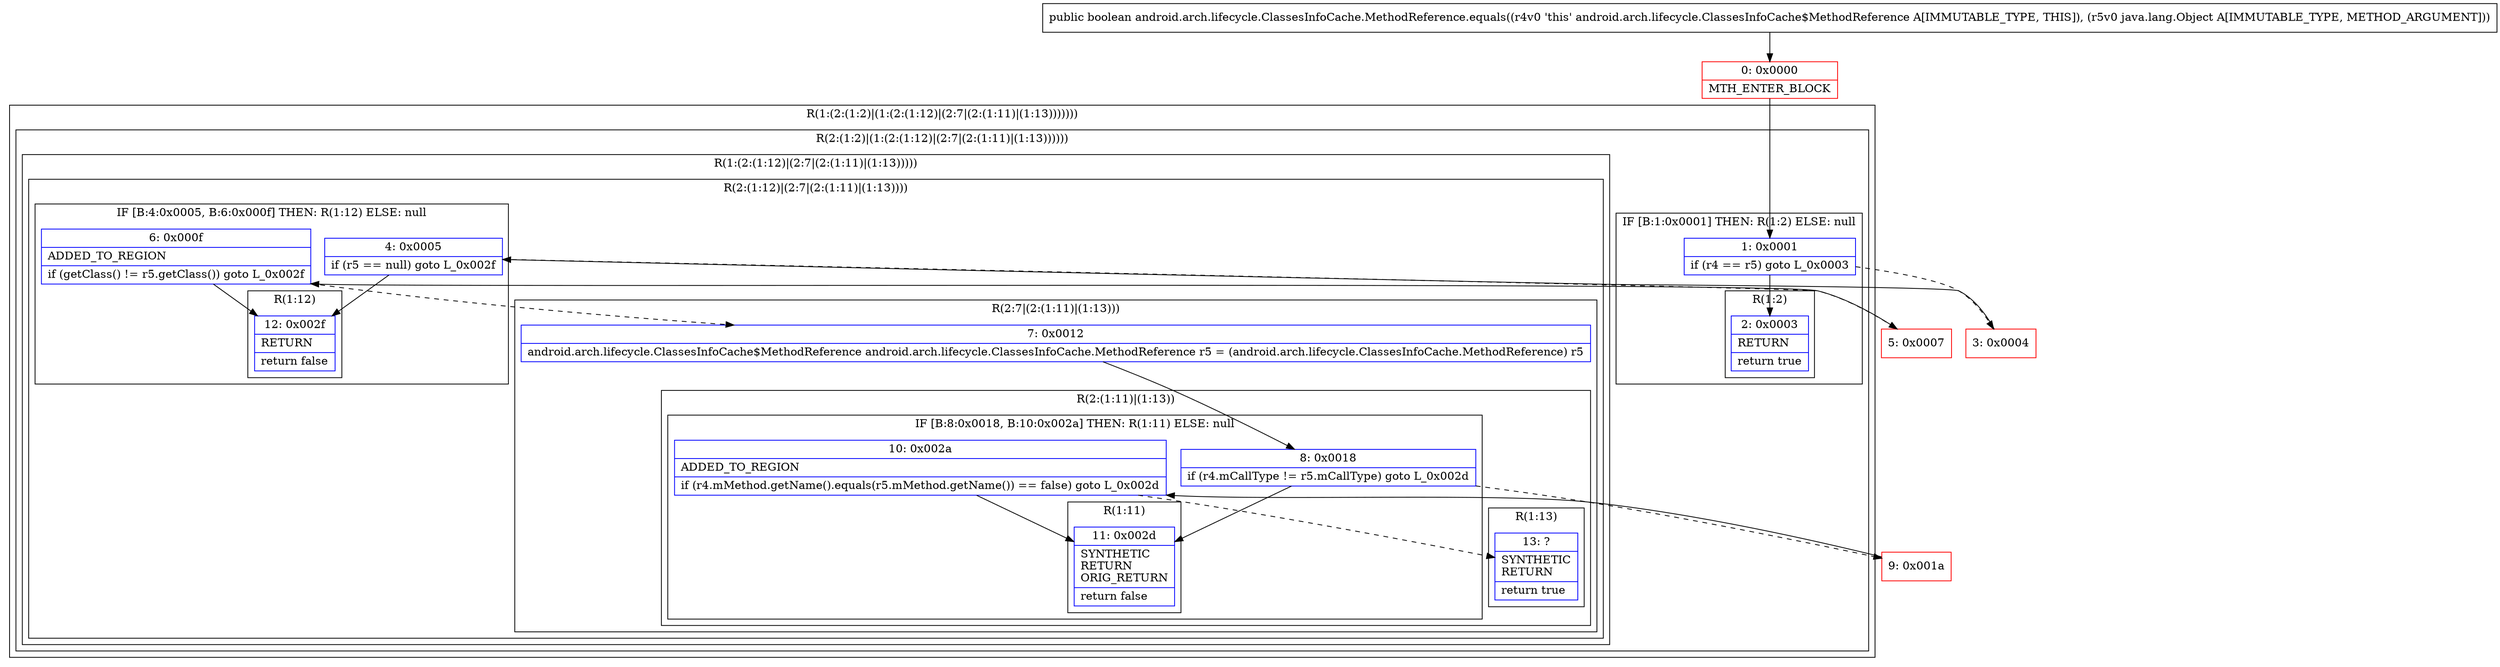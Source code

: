 digraph "CFG forandroid.arch.lifecycle.ClassesInfoCache.MethodReference.equals(Ljava\/lang\/Object;)Z" {
subgraph cluster_Region_1190575104 {
label = "R(1:(2:(1:2)|(1:(2:(1:12)|(2:7|(2:(1:11)|(1:13)))))))";
node [shape=record,color=blue];
subgraph cluster_Region_910069405 {
label = "R(2:(1:2)|(1:(2:(1:12)|(2:7|(2:(1:11)|(1:13))))))";
node [shape=record,color=blue];
subgraph cluster_IfRegion_1454098103 {
label = "IF [B:1:0x0001] THEN: R(1:2) ELSE: null";
node [shape=record,color=blue];
Node_1 [shape=record,label="{1\:\ 0x0001|if (r4 == r5) goto L_0x0003\l}"];
subgraph cluster_Region_509309417 {
label = "R(1:2)";
node [shape=record,color=blue];
Node_2 [shape=record,label="{2\:\ 0x0003|RETURN\l|return true\l}"];
}
}
subgraph cluster_Region_1841219742 {
label = "R(1:(2:(1:12)|(2:7|(2:(1:11)|(1:13)))))";
node [shape=record,color=blue];
subgraph cluster_Region_800516562 {
label = "R(2:(1:12)|(2:7|(2:(1:11)|(1:13))))";
node [shape=record,color=blue];
subgraph cluster_IfRegion_664800493 {
label = "IF [B:4:0x0005, B:6:0x000f] THEN: R(1:12) ELSE: null";
node [shape=record,color=blue];
Node_4 [shape=record,label="{4\:\ 0x0005|if (r5 == null) goto L_0x002f\l}"];
Node_6 [shape=record,label="{6\:\ 0x000f|ADDED_TO_REGION\l|if (getClass() != r5.getClass()) goto L_0x002f\l}"];
subgraph cluster_Region_1647441353 {
label = "R(1:12)";
node [shape=record,color=blue];
Node_12 [shape=record,label="{12\:\ 0x002f|RETURN\l|return false\l}"];
}
}
subgraph cluster_Region_948094801 {
label = "R(2:7|(2:(1:11)|(1:13)))";
node [shape=record,color=blue];
Node_7 [shape=record,label="{7\:\ 0x0012|android.arch.lifecycle.ClassesInfoCache$MethodReference android.arch.lifecycle.ClassesInfoCache.MethodReference r5 = (android.arch.lifecycle.ClassesInfoCache.MethodReference) r5\l}"];
subgraph cluster_Region_2035297065 {
label = "R(2:(1:11)|(1:13))";
node [shape=record,color=blue];
subgraph cluster_IfRegion_1810437985 {
label = "IF [B:8:0x0018, B:10:0x002a] THEN: R(1:11) ELSE: null";
node [shape=record,color=blue];
Node_8 [shape=record,label="{8\:\ 0x0018|if (r4.mCallType != r5.mCallType) goto L_0x002d\l}"];
Node_10 [shape=record,label="{10\:\ 0x002a|ADDED_TO_REGION\l|if (r4.mMethod.getName().equals(r5.mMethod.getName()) == false) goto L_0x002d\l}"];
subgraph cluster_Region_1630578088 {
label = "R(1:11)";
node [shape=record,color=blue];
Node_11 [shape=record,label="{11\:\ 0x002d|SYNTHETIC\lRETURN\lORIG_RETURN\l|return false\l}"];
}
}
subgraph cluster_Region_1179654663 {
label = "R(1:13)";
node [shape=record,color=blue];
Node_13 [shape=record,label="{13\:\ ?|SYNTHETIC\lRETURN\l|return true\l}"];
}
}
}
}
}
}
}
Node_0 [shape=record,color=red,label="{0\:\ 0x0000|MTH_ENTER_BLOCK\l}"];
Node_3 [shape=record,color=red,label="{3\:\ 0x0004}"];
Node_5 [shape=record,color=red,label="{5\:\ 0x0007}"];
Node_9 [shape=record,color=red,label="{9\:\ 0x001a}"];
MethodNode[shape=record,label="{public boolean android.arch.lifecycle.ClassesInfoCache.MethodReference.equals((r4v0 'this' android.arch.lifecycle.ClassesInfoCache$MethodReference A[IMMUTABLE_TYPE, THIS]), (r5v0 java.lang.Object A[IMMUTABLE_TYPE, METHOD_ARGUMENT])) }"];
MethodNode -> Node_0;
Node_1 -> Node_2;
Node_1 -> Node_3[style=dashed];
Node_4 -> Node_5[style=dashed];
Node_4 -> Node_12;
Node_6 -> Node_7[style=dashed];
Node_6 -> Node_12;
Node_7 -> Node_8;
Node_8 -> Node_9[style=dashed];
Node_8 -> Node_11;
Node_10 -> Node_11;
Node_10 -> Node_13[style=dashed];
Node_0 -> Node_1;
Node_3 -> Node_4;
Node_5 -> Node_6;
Node_9 -> Node_10;
}

